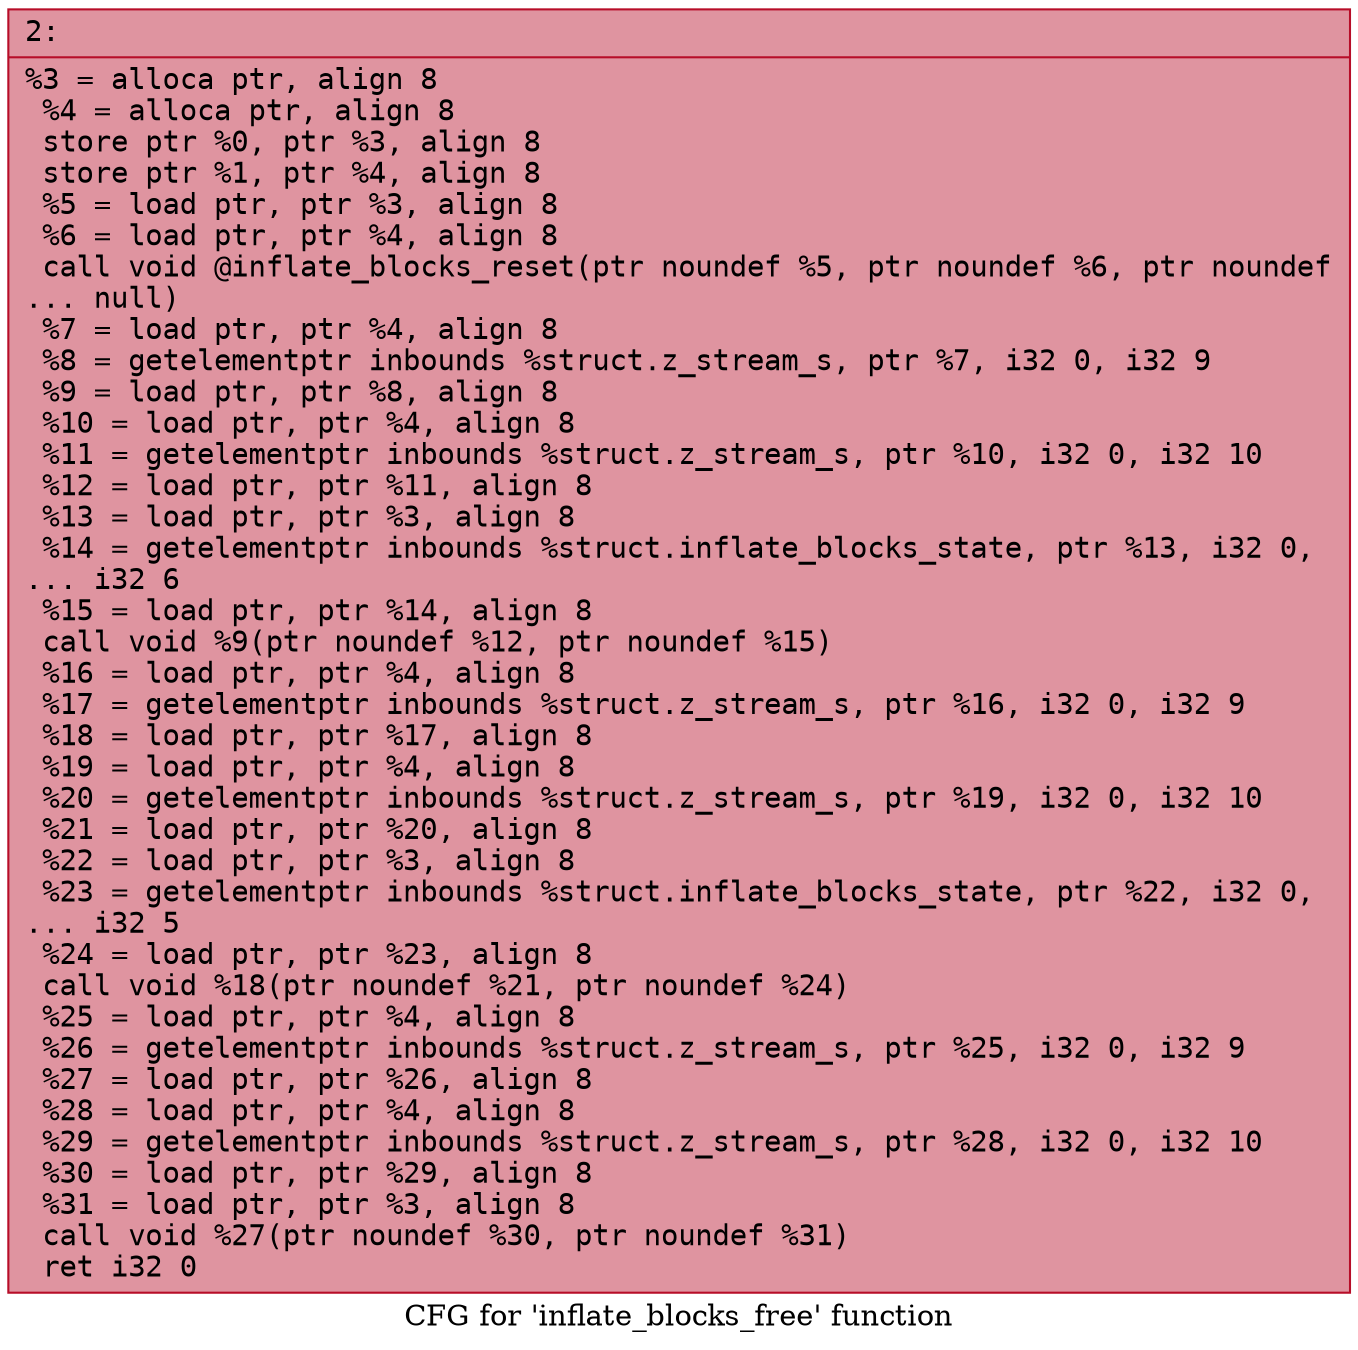 digraph "CFG for 'inflate_blocks_free' function" {
	label="CFG for 'inflate_blocks_free' function";

	Node0x600001f64050 [shape=record,color="#b70d28ff", style=filled, fillcolor="#b70d2870" fontname="Courier",label="{2:\l|  %3 = alloca ptr, align 8\l  %4 = alloca ptr, align 8\l  store ptr %0, ptr %3, align 8\l  store ptr %1, ptr %4, align 8\l  %5 = load ptr, ptr %3, align 8\l  %6 = load ptr, ptr %4, align 8\l  call void @inflate_blocks_reset(ptr noundef %5, ptr noundef %6, ptr noundef\l... null)\l  %7 = load ptr, ptr %4, align 8\l  %8 = getelementptr inbounds %struct.z_stream_s, ptr %7, i32 0, i32 9\l  %9 = load ptr, ptr %8, align 8\l  %10 = load ptr, ptr %4, align 8\l  %11 = getelementptr inbounds %struct.z_stream_s, ptr %10, i32 0, i32 10\l  %12 = load ptr, ptr %11, align 8\l  %13 = load ptr, ptr %3, align 8\l  %14 = getelementptr inbounds %struct.inflate_blocks_state, ptr %13, i32 0,\l... i32 6\l  %15 = load ptr, ptr %14, align 8\l  call void %9(ptr noundef %12, ptr noundef %15)\l  %16 = load ptr, ptr %4, align 8\l  %17 = getelementptr inbounds %struct.z_stream_s, ptr %16, i32 0, i32 9\l  %18 = load ptr, ptr %17, align 8\l  %19 = load ptr, ptr %4, align 8\l  %20 = getelementptr inbounds %struct.z_stream_s, ptr %19, i32 0, i32 10\l  %21 = load ptr, ptr %20, align 8\l  %22 = load ptr, ptr %3, align 8\l  %23 = getelementptr inbounds %struct.inflate_blocks_state, ptr %22, i32 0,\l... i32 5\l  %24 = load ptr, ptr %23, align 8\l  call void %18(ptr noundef %21, ptr noundef %24)\l  %25 = load ptr, ptr %4, align 8\l  %26 = getelementptr inbounds %struct.z_stream_s, ptr %25, i32 0, i32 9\l  %27 = load ptr, ptr %26, align 8\l  %28 = load ptr, ptr %4, align 8\l  %29 = getelementptr inbounds %struct.z_stream_s, ptr %28, i32 0, i32 10\l  %30 = load ptr, ptr %29, align 8\l  %31 = load ptr, ptr %3, align 8\l  call void %27(ptr noundef %30, ptr noundef %31)\l  ret i32 0\l}"];
}
